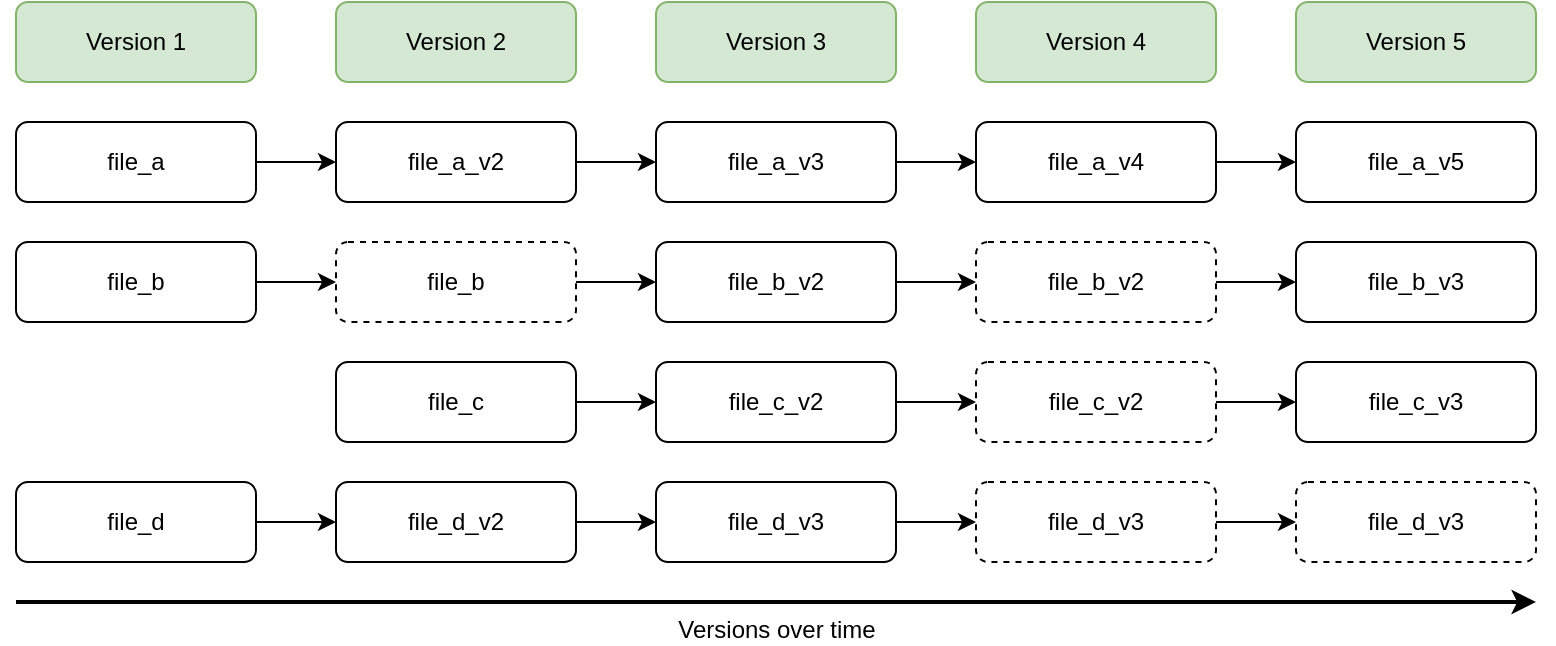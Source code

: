 <mxfile version="26.0.16">
  <diagram name="Page-1" id="WCira7CM8NKH5J_0gKdg">
    <mxGraphModel dx="1420" dy="942" grid="1" gridSize="10" guides="1" tooltips="1" connect="1" arrows="1" fold="1" page="1" pageScale="1" pageWidth="1200" pageHeight="1920" math="1" shadow="0">
      <root>
        <mxCell id="0" />
        <mxCell id="1" parent="0" />
        <mxCell id="U-09EAPi8WItnf5NgEI6-2" value="Version 1" style="rounded=1;whiteSpace=wrap;html=1;fillColor=#d5e8d4;strokeColor=#82b366;" parent="1" vertex="1">
          <mxGeometry x="40" y="40" width="120" height="40" as="geometry" />
        </mxCell>
        <mxCell id="U-09EAPi8WItnf5NgEI6-3" value="Version 2" style="rounded=1;whiteSpace=wrap;html=1;fillColor=#d5e8d4;strokeColor=#82b366;" parent="1" vertex="1">
          <mxGeometry x="200" y="40" width="120" height="40" as="geometry" />
        </mxCell>
        <mxCell id="U-09EAPi8WItnf5NgEI6-5" value="Version 3" style="rounded=1;whiteSpace=wrap;html=1;fillColor=#d5e8d4;strokeColor=#82b366;" parent="1" vertex="1">
          <mxGeometry x="360" y="40" width="120" height="40" as="geometry" />
        </mxCell>
        <mxCell id="U-09EAPi8WItnf5NgEI6-6" value="Version 4" style="rounded=1;whiteSpace=wrap;html=1;fillColor=#d5e8d4;strokeColor=#82b366;" parent="1" vertex="1">
          <mxGeometry x="520" y="40" width="120" height="40" as="geometry" />
        </mxCell>
        <mxCell id="U-09EAPi8WItnf5NgEI6-8" value="Version 5" style="rounded=1;whiteSpace=wrap;html=1;fillColor=#d5e8d4;strokeColor=#82b366;" parent="1" vertex="1">
          <mxGeometry x="680" y="40" width="120" height="40" as="geometry" />
        </mxCell>
        <mxCell id="U-09EAPi8WItnf5NgEI6-14" value="" style="edgeStyle=orthogonalEdgeStyle;rounded=0;orthogonalLoop=1;jettySize=auto;html=1;" parent="1" source="U-09EAPi8WItnf5NgEI6-9" target="U-09EAPi8WItnf5NgEI6-10" edge="1">
          <mxGeometry relative="1" as="geometry" />
        </mxCell>
        <mxCell id="U-09EAPi8WItnf5NgEI6-9" value="file_a" style="rounded=1;whiteSpace=wrap;html=1;" parent="1" vertex="1">
          <mxGeometry x="40" y="100" width="120" height="40" as="geometry" />
        </mxCell>
        <mxCell id="U-09EAPi8WItnf5NgEI6-15" value="" style="edgeStyle=orthogonalEdgeStyle;rounded=0;orthogonalLoop=1;jettySize=auto;html=1;" parent="1" source="U-09EAPi8WItnf5NgEI6-10" target="U-09EAPi8WItnf5NgEI6-11" edge="1">
          <mxGeometry relative="1" as="geometry" />
        </mxCell>
        <mxCell id="U-09EAPi8WItnf5NgEI6-10" value="file_a_v2" style="rounded=1;whiteSpace=wrap;html=1;" parent="1" vertex="1">
          <mxGeometry x="200" y="100" width="120" height="40" as="geometry" />
        </mxCell>
        <mxCell id="U-09EAPi8WItnf5NgEI6-16" value="" style="edgeStyle=orthogonalEdgeStyle;rounded=0;orthogonalLoop=1;jettySize=auto;html=1;" parent="1" source="U-09EAPi8WItnf5NgEI6-11" target="U-09EAPi8WItnf5NgEI6-12" edge="1">
          <mxGeometry relative="1" as="geometry" />
        </mxCell>
        <mxCell id="U-09EAPi8WItnf5NgEI6-11" value="file_a_v3" style="rounded=1;whiteSpace=wrap;html=1;" parent="1" vertex="1">
          <mxGeometry x="360" y="100" width="120" height="40" as="geometry" />
        </mxCell>
        <mxCell id="U-09EAPi8WItnf5NgEI6-17" value="" style="edgeStyle=orthogonalEdgeStyle;rounded=0;orthogonalLoop=1;jettySize=auto;html=1;" parent="1" source="U-09EAPi8WItnf5NgEI6-12" target="U-09EAPi8WItnf5NgEI6-13" edge="1">
          <mxGeometry relative="1" as="geometry" />
        </mxCell>
        <mxCell id="U-09EAPi8WItnf5NgEI6-12" value="file_a_v4" style="rounded=1;whiteSpace=wrap;html=1;" parent="1" vertex="1">
          <mxGeometry x="520" y="100" width="120" height="40" as="geometry" />
        </mxCell>
        <mxCell id="U-09EAPi8WItnf5NgEI6-13" value="file_a_v5" style="rounded=1;whiteSpace=wrap;html=1;" parent="1" vertex="1">
          <mxGeometry x="680" y="100" width="120" height="40" as="geometry" />
        </mxCell>
        <mxCell id="U-09EAPi8WItnf5NgEI6-18" value="Versions over time" style="endArrow=classic;html=1;rounded=0;strokeWidth=2;verticalAlign=top;fontSize=12;" parent="1" edge="1">
          <mxGeometry width="50" height="50" relative="1" as="geometry">
            <mxPoint x="40" y="340" as="sourcePoint" />
            <mxPoint x="800" y="340" as="targetPoint" />
          </mxGeometry>
        </mxCell>
        <mxCell id="U-09EAPi8WItnf5NgEI6-52" value="" style="edgeStyle=orthogonalEdgeStyle;rounded=0;orthogonalLoop=1;jettySize=auto;html=1;" parent="1" source="U-09EAPi8WItnf5NgEI6-19" target="U-09EAPi8WItnf5NgEI6-51" edge="1">
          <mxGeometry relative="1" as="geometry" />
        </mxCell>
        <mxCell id="U-09EAPi8WItnf5NgEI6-19" value="file_b" style="rounded=1;whiteSpace=wrap;html=1;" parent="1" vertex="1">
          <mxGeometry x="40" y="160" width="120" height="40" as="geometry" />
        </mxCell>
        <mxCell id="U-09EAPi8WItnf5NgEI6-55" value="" style="edgeStyle=orthogonalEdgeStyle;rounded=0;orthogonalLoop=1;jettySize=auto;html=1;" parent="1" source="U-09EAPi8WItnf5NgEI6-21" target="U-09EAPi8WItnf5NgEI6-54" edge="1">
          <mxGeometry relative="1" as="geometry" />
        </mxCell>
        <mxCell id="U-09EAPi8WItnf5NgEI6-21" value="file_b_v2" style="rounded=1;whiteSpace=wrap;html=1;" parent="1" vertex="1">
          <mxGeometry x="360" y="160" width="120" height="40" as="geometry" />
        </mxCell>
        <mxCell id="U-09EAPi8WItnf5NgEI6-23" value="file_b_v3" style="rounded=1;whiteSpace=wrap;html=1;" parent="1" vertex="1">
          <mxGeometry x="680" y="160" width="120" height="40" as="geometry" />
        </mxCell>
        <mxCell id="U-09EAPi8WItnf5NgEI6-46" style="edgeStyle=orthogonalEdgeStyle;rounded=0;orthogonalLoop=1;jettySize=auto;html=1;" parent="1" source="U-09EAPi8WItnf5NgEI6-30" target="U-09EAPi8WItnf5NgEI6-31" edge="1">
          <mxGeometry relative="1" as="geometry" />
        </mxCell>
        <mxCell id="U-09EAPi8WItnf5NgEI6-30" value="file_c" style="rounded=1;whiteSpace=wrap;html=1;" parent="1" vertex="1">
          <mxGeometry x="200" y="220" width="120" height="40" as="geometry" />
        </mxCell>
        <mxCell id="U-09EAPi8WItnf5NgEI6-58" value="" style="edgeStyle=orthogonalEdgeStyle;rounded=0;orthogonalLoop=1;jettySize=auto;html=1;" parent="1" source="U-09EAPi8WItnf5NgEI6-31" target="U-09EAPi8WItnf5NgEI6-57" edge="1">
          <mxGeometry relative="1" as="geometry" />
        </mxCell>
        <mxCell id="U-09EAPi8WItnf5NgEI6-31" value="file_c_v2" style="rounded=1;whiteSpace=wrap;html=1;" parent="1" vertex="1">
          <mxGeometry x="360" y="220" width="120" height="40" as="geometry" />
        </mxCell>
        <mxCell id="U-09EAPi8WItnf5NgEI6-33" value="file_c_v3" style="rounded=1;whiteSpace=wrap;html=1;" parent="1" vertex="1">
          <mxGeometry x="680" y="220" width="120" height="40" as="geometry" />
        </mxCell>
        <mxCell id="U-09EAPi8WItnf5NgEI6-41" value="" style="edgeStyle=orthogonalEdgeStyle;rounded=0;orthogonalLoop=1;jettySize=auto;html=1;" parent="1" source="U-09EAPi8WItnf5NgEI6-36" target="U-09EAPi8WItnf5NgEI6-37" edge="1">
          <mxGeometry relative="1" as="geometry" />
        </mxCell>
        <mxCell id="U-09EAPi8WItnf5NgEI6-36" value="file_d" style="rounded=1;whiteSpace=wrap;html=1;" parent="1" vertex="1">
          <mxGeometry x="40" y="280" width="120" height="40" as="geometry" />
        </mxCell>
        <mxCell id="U-09EAPi8WItnf5NgEI6-42" value="" style="edgeStyle=orthogonalEdgeStyle;rounded=0;orthogonalLoop=1;jettySize=auto;html=1;" parent="1" source="U-09EAPi8WItnf5NgEI6-37" target="U-09EAPi8WItnf5NgEI6-38" edge="1">
          <mxGeometry relative="1" as="geometry" />
        </mxCell>
        <mxCell id="U-09EAPi8WItnf5NgEI6-37" value="file_d_v2" style="rounded=1;whiteSpace=wrap;html=1;" parent="1" vertex="1">
          <mxGeometry x="200" y="280" width="120" height="40" as="geometry" />
        </mxCell>
        <mxCell id="U-09EAPi8WItnf5NgEI6-62" value="" style="edgeStyle=orthogonalEdgeStyle;rounded=0;orthogonalLoop=1;jettySize=auto;html=1;" parent="1" source="U-09EAPi8WItnf5NgEI6-38" target="U-09EAPi8WItnf5NgEI6-61" edge="1">
          <mxGeometry relative="1" as="geometry" />
        </mxCell>
        <mxCell id="U-09EAPi8WItnf5NgEI6-38" value="file_d_v3" style="rounded=1;whiteSpace=wrap;html=1;" parent="1" vertex="1">
          <mxGeometry x="360" y="280" width="120" height="40" as="geometry" />
        </mxCell>
        <mxCell id="U-09EAPi8WItnf5NgEI6-53" value="" style="edgeStyle=orthogonalEdgeStyle;rounded=0;orthogonalLoop=1;jettySize=auto;html=1;" parent="1" source="U-09EAPi8WItnf5NgEI6-51" target="U-09EAPi8WItnf5NgEI6-21" edge="1">
          <mxGeometry relative="1" as="geometry" />
        </mxCell>
        <mxCell id="U-09EAPi8WItnf5NgEI6-51" value="file_b" style="rounded=1;whiteSpace=wrap;html=1;dashed=1;" parent="1" vertex="1">
          <mxGeometry x="200" y="160" width="120" height="40" as="geometry" />
        </mxCell>
        <mxCell id="U-09EAPi8WItnf5NgEI6-56" value="" style="edgeStyle=orthogonalEdgeStyle;rounded=0;orthogonalLoop=1;jettySize=auto;html=1;" parent="1" source="U-09EAPi8WItnf5NgEI6-54" target="U-09EAPi8WItnf5NgEI6-23" edge="1">
          <mxGeometry relative="1" as="geometry" />
        </mxCell>
        <mxCell id="U-09EAPi8WItnf5NgEI6-54" value="file_b_v2" style="rounded=1;whiteSpace=wrap;html=1;dashed=1;" parent="1" vertex="1">
          <mxGeometry x="520" y="160" width="120" height="40" as="geometry" />
        </mxCell>
        <mxCell id="U-09EAPi8WItnf5NgEI6-59" value="" style="edgeStyle=orthogonalEdgeStyle;rounded=0;orthogonalLoop=1;jettySize=auto;html=1;" parent="1" source="U-09EAPi8WItnf5NgEI6-57" target="U-09EAPi8WItnf5NgEI6-33" edge="1">
          <mxGeometry relative="1" as="geometry" />
        </mxCell>
        <mxCell id="U-09EAPi8WItnf5NgEI6-57" value="file_c_v2" style="rounded=1;whiteSpace=wrap;html=1;dashed=1;" parent="1" vertex="1">
          <mxGeometry x="520" y="220" width="120" height="40" as="geometry" />
        </mxCell>
        <mxCell id="U-09EAPi8WItnf5NgEI6-60" value="file_d_v3" style="rounded=1;whiteSpace=wrap;html=1;dashed=1;" parent="1" vertex="1">
          <mxGeometry x="680" y="280" width="120" height="40" as="geometry" />
        </mxCell>
        <mxCell id="U-09EAPi8WItnf5NgEI6-63" value="" style="edgeStyle=orthogonalEdgeStyle;rounded=0;orthogonalLoop=1;jettySize=auto;html=1;" parent="1" source="U-09EAPi8WItnf5NgEI6-61" target="U-09EAPi8WItnf5NgEI6-60" edge="1">
          <mxGeometry relative="1" as="geometry" />
        </mxCell>
        <mxCell id="U-09EAPi8WItnf5NgEI6-61" value="file_d_v3" style="rounded=1;whiteSpace=wrap;html=1;dashed=1;" parent="1" vertex="1">
          <mxGeometry x="520" y="280" width="120" height="40" as="geometry" />
        </mxCell>
      </root>
    </mxGraphModel>
  </diagram>
</mxfile>
